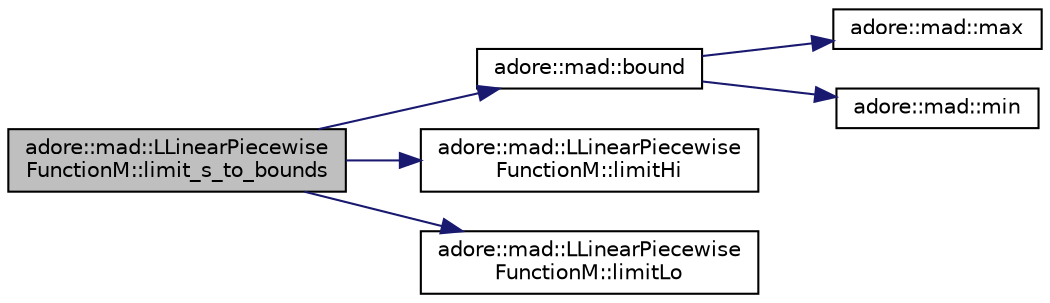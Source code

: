 digraph "adore::mad::LLinearPiecewiseFunctionM::limit_s_to_bounds"
{
 // LATEX_PDF_SIZE
  edge [fontname="Helvetica",fontsize="10",labelfontname="Helvetica",labelfontsize="10"];
  node [fontname="Helvetica",fontsize="10",shape=record];
  rankdir="LR";
  Node1 [label="adore::mad::LLinearPiecewise\lFunctionM::limit_s_to_bounds",height=0.2,width=0.4,color="black", fillcolor="grey75", style="filled", fontcolor="black",tooltip="shifts s to be in between limitLo and limitHi"];
  Node1 -> Node2 [color="midnightblue",fontsize="10",style="solid",fontname="Helvetica"];
  Node2 [label="adore::mad::bound",height=0.2,width=0.4,color="black", fillcolor="white", style="filled",URL="$namespaceadore_1_1mad.html#a927f4883d4edcec4dcfd9bb1f09d4f62",tooltip=" "];
  Node2 -> Node3 [color="midnightblue",fontsize="10",style="solid",fontname="Helvetica"];
  Node3 [label="adore::mad::max",height=0.2,width=0.4,color="black", fillcolor="white", style="filled",URL="$namespaceadore_1_1mad.html#a618a8842fed7b9375957b1e393c58492",tooltip=" "];
  Node2 -> Node4 [color="midnightblue",fontsize="10",style="solid",fontname="Helvetica"];
  Node4 [label="adore::mad::min",height=0.2,width=0.4,color="black", fillcolor="white", style="filled",URL="$namespaceadore_1_1mad.html#ac61b79c007d1859f93a10c04272095a1",tooltip=" "];
  Node1 -> Node5 [color="midnightblue",fontsize="10",style="solid",fontname="Helvetica"];
  Node5 [label="adore::mad::LLinearPiecewise\lFunctionM::limitHi",height=0.2,width=0.4,color="black", fillcolor="white", style="filled",URL="$classadore_1_1mad_1_1LLinearPiecewiseFunctionM.html#aaa496b8ceb3ed505f6450225c46a077a",tooltip=" "];
  Node1 -> Node6 [color="midnightblue",fontsize="10",style="solid",fontname="Helvetica"];
  Node6 [label="adore::mad::LLinearPiecewise\lFunctionM::limitLo",height=0.2,width=0.4,color="black", fillcolor="white", style="filled",URL="$classadore_1_1mad_1_1LLinearPiecewiseFunctionM.html#a682841e9bc82a0653745dce6f908bfa6",tooltip=" "];
}
